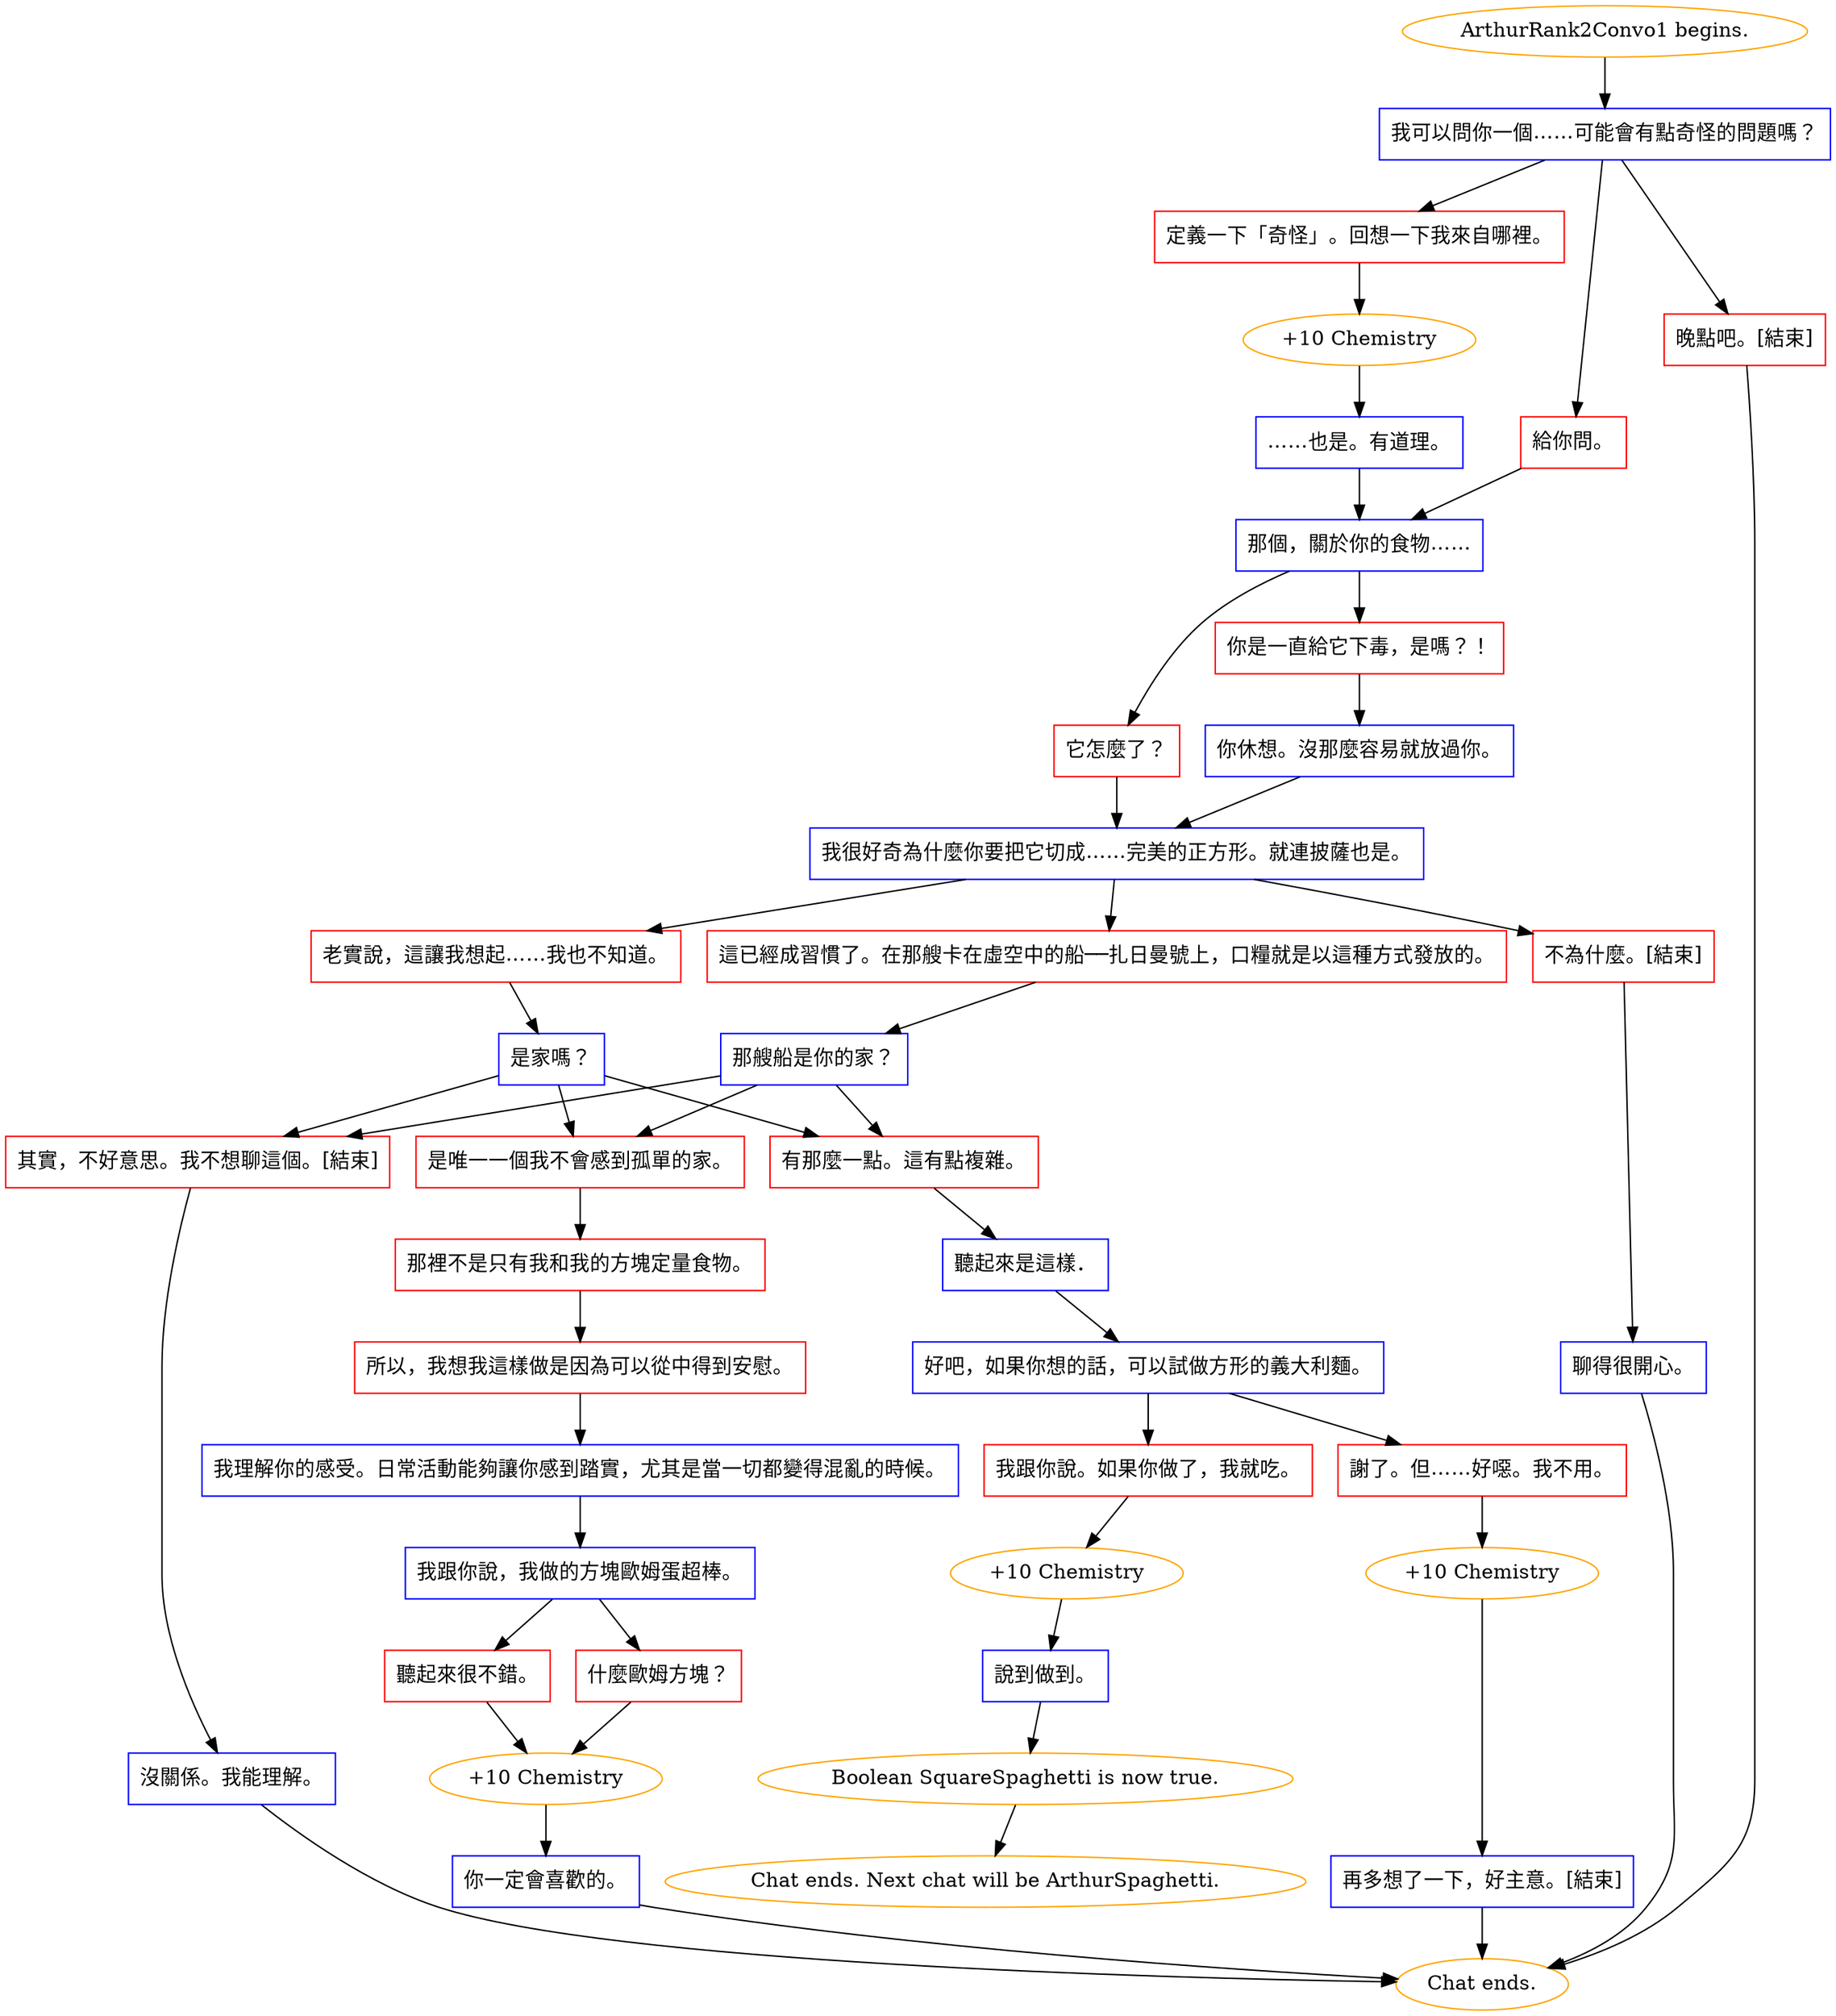 digraph {
	"ArthurRank2Convo1 begins." [color=orange];
		"ArthurRank2Convo1 begins." -> j1522478017;
	j1522478017 [label="我可以問你一個……可能會有點奇怪的問題嗎？",shape=box,color=blue];
		j1522478017 -> j3441696368;
		j1522478017 -> j1817521089;
		j1522478017 -> j2433334436;
	j3441696368 [label="定義一下「奇怪」。回想一下我來自哪裡。",shape=box,color=red];
		j3441696368 -> j1253852781;
	j1817521089 [label="給你問。",shape=box,color=red];
		j1817521089 -> j3122977341;
	j2433334436 [label="晚點吧。[結束]",shape=box,color=red];
		j2433334436 -> "Chat ends.";
	j1253852781 [label="+10 Chemistry",color=orange];
		j1253852781 -> j2408604328;
	j3122977341 [label="那個，關於你的食物……",shape=box,color=blue];
		j3122977341 -> j1234866476;
		j3122977341 -> j2421394611;
	"Chat ends." [color=orange];
	j2408604328 [label="……也是。有道理。",shape=box,color=blue];
		j2408604328 -> j3122977341;
	j1234866476 [label="你是一直給它下毒，是嗎？！",shape=box,color=red];
		j1234866476 -> j3864570432;
	j2421394611 [label="它怎麼了？",shape=box,color=red];
		j2421394611 -> j3306500925;
	j3864570432 [label="你休想。沒那麼容易就放過你。",shape=box,color=blue];
		j3864570432 -> j3306500925;
	j3306500925 [label="我很好奇為什麼你要把它切成……完美的正方形。就連披薩也是。",shape=box,color=blue];
		j3306500925 -> j1633438586;
		j3306500925 -> j2939700742;
		j3306500925 -> j285503512;
	j1633438586 [label="老實說，這讓我想起……我也不知道。",shape=box,color=red];
		j1633438586 -> j2080623404;
	j2939700742 [label="這已經成習慣了。在那艘卡在虛空中的船──扎日曼號上，口糧就是以這種方式發放的。",shape=box,color=red];
		j2939700742 -> j237273817;
	j285503512 [label="不為什麼。[結束]",shape=box,color=red];
		j285503512 -> j3726913716;
	j2080623404 [label="是家嗎？",shape=box,color=blue];
		j2080623404 -> j3027636612;
		j2080623404 -> j4123501280;
		j2080623404 -> j935890627;
	j237273817 [label="那艘船是你的家？",shape=box,color=blue];
		j237273817 -> j3027636612;
		j237273817 -> j4123501280;
		j237273817 -> j935890627;
	j3726913716 [label="聊得很開心。",shape=box,color=blue];
		j3726913716 -> "Chat ends.";
	j3027636612 [label="有那麼一點。這有點複雜。",shape=box,color=red];
		j3027636612 -> j2486692025;
	j4123501280 [label="是唯一一個我不會感到孤單的家。",shape=box,color=red];
		j4123501280 -> j1584849035;
	j935890627 [label="其實，不好意思。我不想聊這個。[結束]",shape=box,color=red];
		j935890627 -> j3981815086;
	j2486692025 [label="聽起來是這樣．",shape=box,color=blue];
		j2486692025 -> j1756246019;
	j1584849035 [label="那裡不是只有我和我的方塊定量食物。",shape=box,color=red];
		j1584849035 -> j59492072;
	j3981815086 [label="沒關係。我能理解。",shape=box,color=blue];
		j3981815086 -> "Chat ends.";
	j1756246019 [label="好吧，如果你想的話，可以試做方形的義大利麵。",shape=box,color=blue];
		j1756246019 -> j116507234;
		j1756246019 -> j2841091620;
	j59492072 [label="所以，我想我這樣做是因為可以從中得到安慰。",shape=box,color=red];
		j59492072 -> j452394875;
	j116507234 [label="我跟你說。如果你做了，我就吃。",shape=box,color=red];
		j116507234 -> j1667688951;
	j2841091620 [label="謝了。但……好噁。我不用。",shape=box,color=red];
		j2841091620 -> j2070147438;
	j452394875 [label="我理解你的感受。日常活動能夠讓你感到踏實，尤其是當一切都變得混亂的時候。",shape=box,color=blue];
		j452394875 -> j938099134;
	j1667688951 [label="+10 Chemistry",color=orange];
		j1667688951 -> j2840331220;
	j2070147438 [label="+10 Chemistry",color=orange];
		j2070147438 -> j3204711341;
	j938099134 [label="我跟你說，我做的方塊歐姆蛋超棒。",shape=box,color=blue];
		j938099134 -> j1543481020;
		j938099134 -> j1528436625;
	j2840331220 [label="說到做到。",shape=box,color=blue];
		j2840331220 -> j259992425;
	j3204711341 [label="再多想了一下，好主意。[結束]",shape=box,color=blue];
		j3204711341 -> "Chat ends.";
	j1543481020 [label="聽起來很不錯。",shape=box,color=red];
		j1543481020 -> j3152502986;
	j1528436625 [label="什麼歐姆方塊？",shape=box,color=red];
		j1528436625 -> j3152502986;
	j259992425 [label="Boolean SquareSpaghetti is now true.",color=orange];
		j259992425 -> "Chat ends. Next chat will be ArthurSpaghetti.";
	j3152502986 [label="+10 Chemistry",color=orange];
		j3152502986 -> j2971488845;
	"Chat ends. Next chat will be ArthurSpaghetti." [color=orange];
	j2971488845 [label="你一定會喜歡的。",shape=box,color=blue];
		j2971488845 -> "Chat ends.";
}